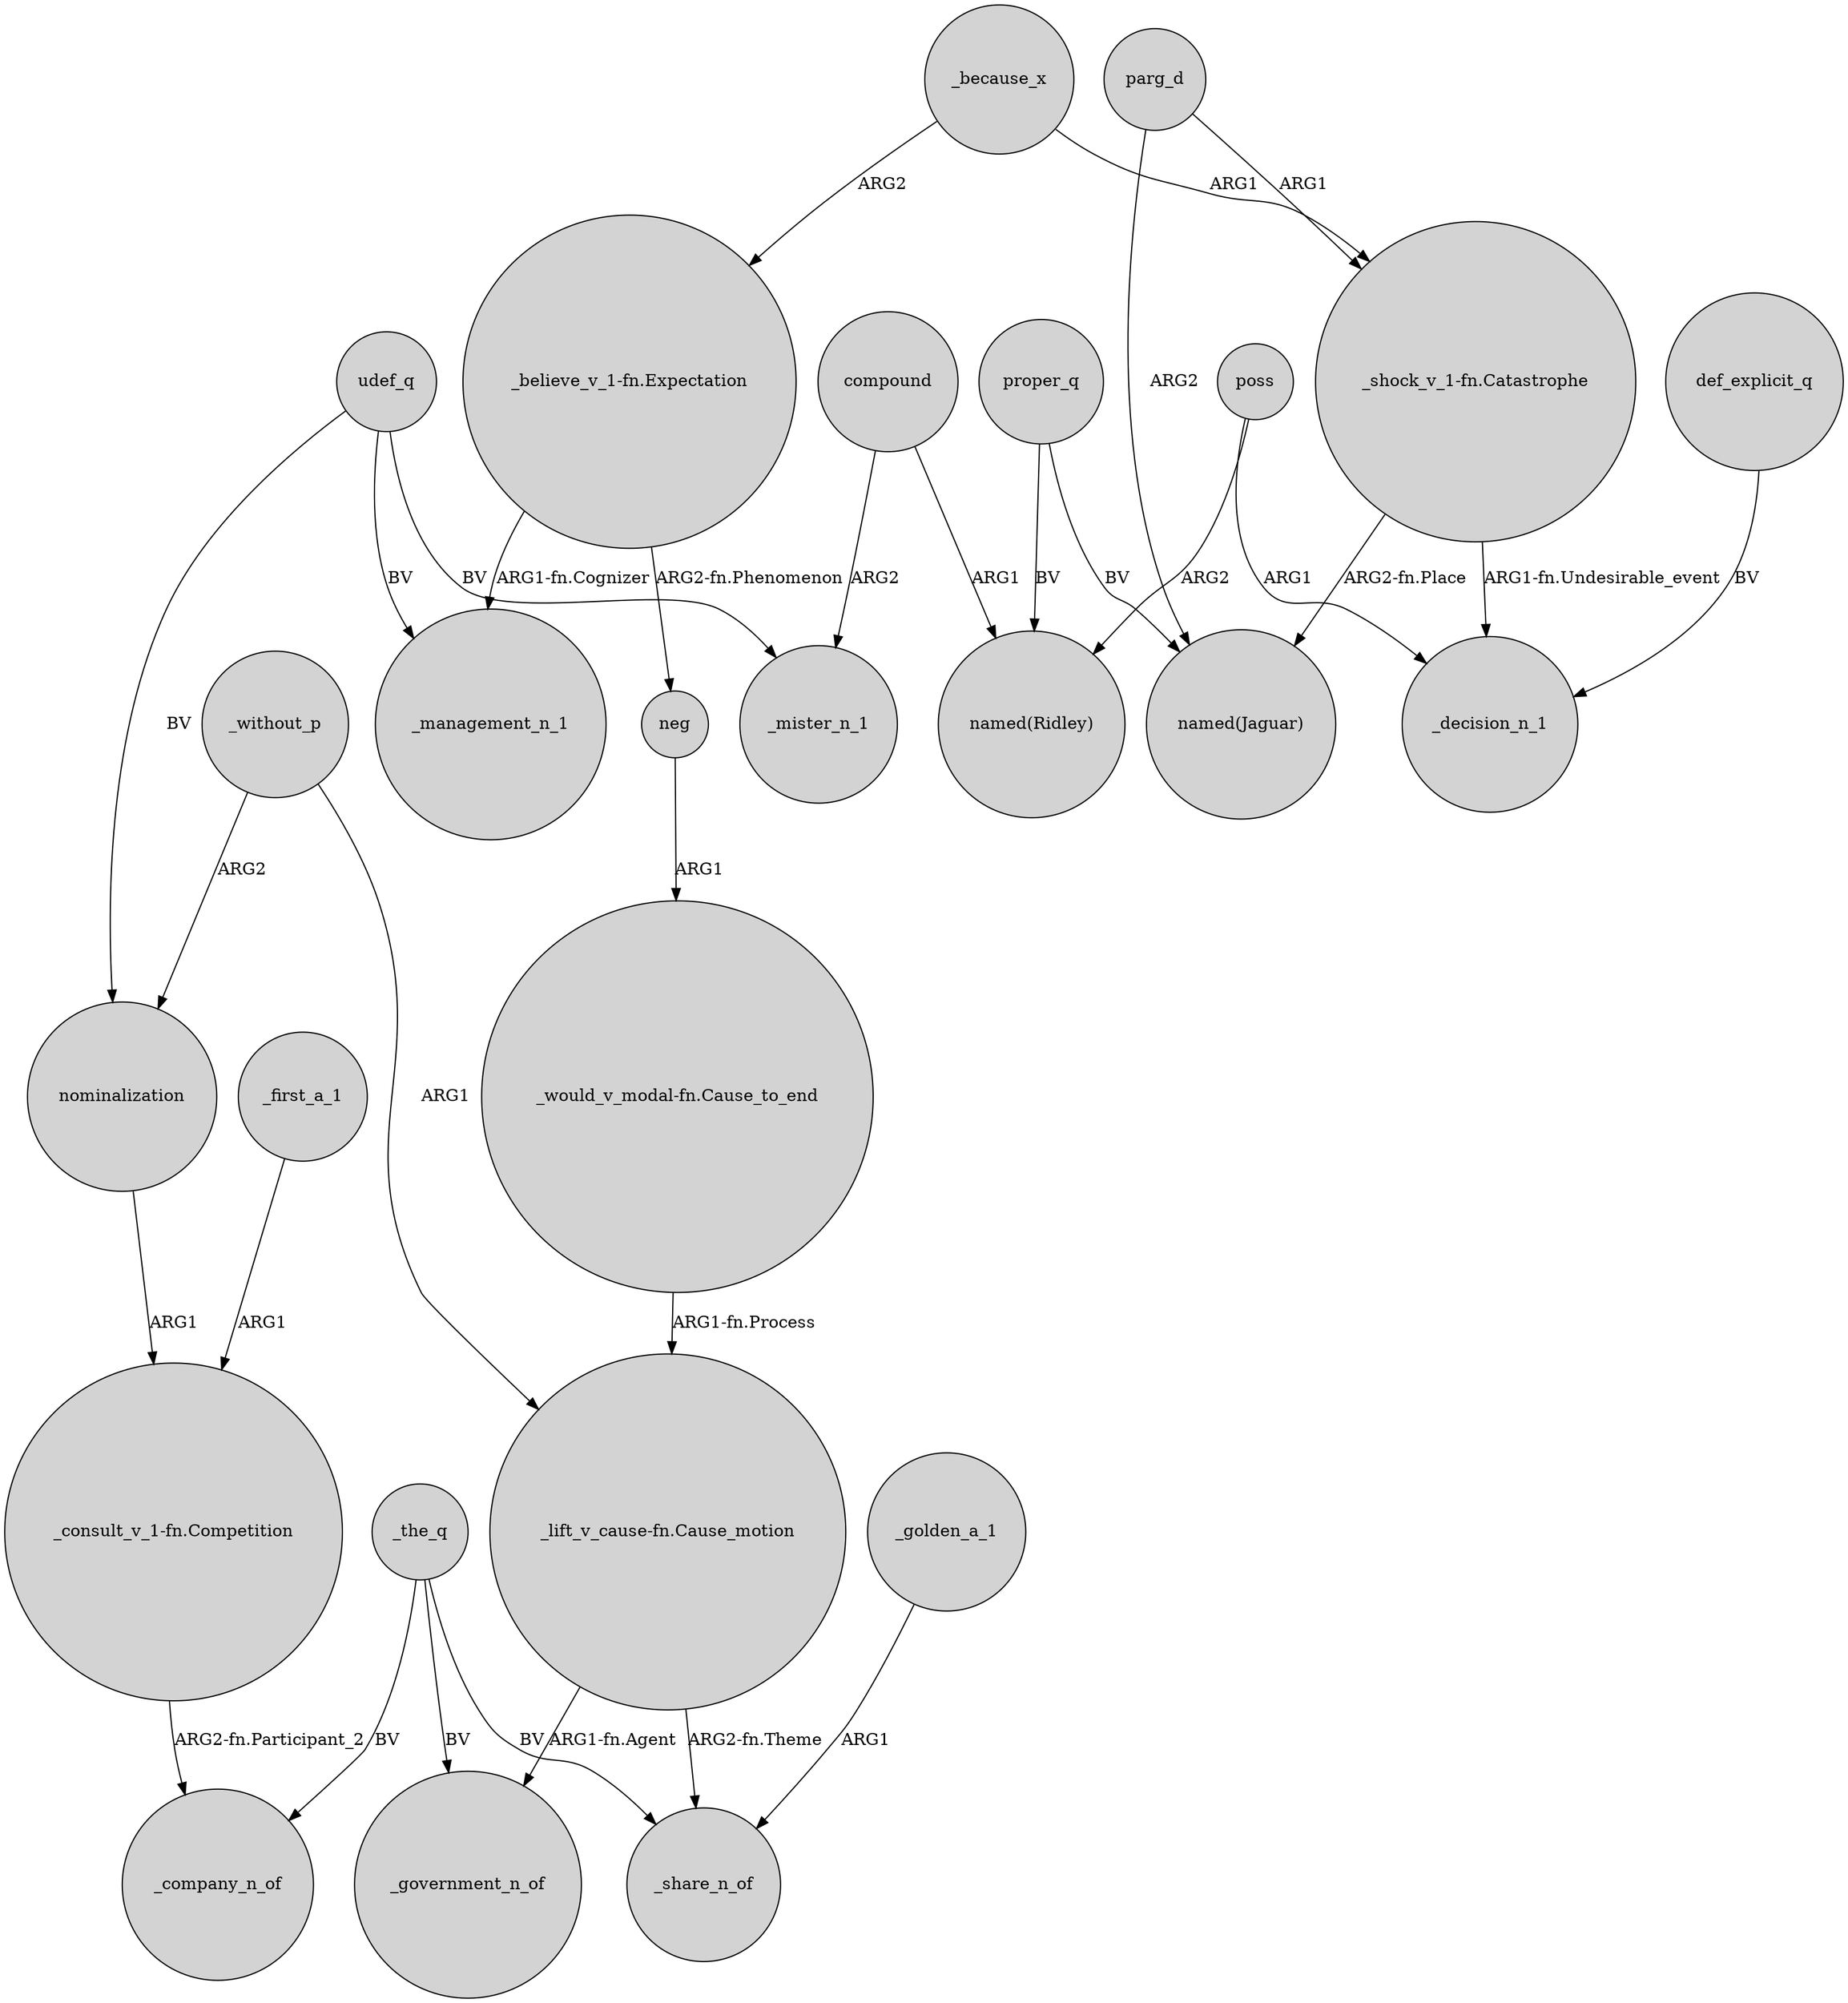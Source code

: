 digraph {
	node [shape=circle style=filled]
	_first_a_1 -> "_consult_v_1-fn.Competition" [label=ARG1]
	proper_q -> "named(Ridley)" [label=BV]
	compound -> _mister_n_1 [label=ARG2]
	parg_d -> "_shock_v_1-fn.Catastrophe" [label=ARG1]
	udef_q -> nominalization [label=BV]
	_the_q -> _share_n_of [label=BV]
	def_explicit_q -> _decision_n_1 [label=BV]
	compound -> "named(Ridley)" [label=ARG1]
	"_shock_v_1-fn.Catastrophe" -> _decision_n_1 [label="ARG1-fn.Undesirable_event"]
	parg_d -> "named(Jaguar)" [label=ARG2]
	poss -> _decision_n_1 [label=ARG1]
	udef_q -> _mister_n_1 [label=BV]
	udef_q -> _management_n_1 [label=BV]
	poss -> "named(Ridley)" [label=ARG2]
	"_believe_v_1-fn.Expectation" -> _management_n_1 [label="ARG1-fn.Cognizer"]
	_golden_a_1 -> _share_n_of [label=ARG1]
	nominalization -> "_consult_v_1-fn.Competition" [label=ARG1]
	"_believe_v_1-fn.Expectation" -> neg [label="ARG2-fn.Phenomenon"]
	proper_q -> "named(Jaguar)" [label=BV]
	"_lift_v_cause-fn.Cause_motion" -> _share_n_of [label="ARG2-fn.Theme"]
	_the_q -> _government_n_of [label=BV]
	"_consult_v_1-fn.Competition" -> _company_n_of [label="ARG2-fn.Participant_2"]
	neg -> "_would_v_modal-fn.Cause_to_end" [label=ARG1]
	"_shock_v_1-fn.Catastrophe" -> "named(Jaguar)" [label="ARG2-fn.Place"]
	_without_p -> "_lift_v_cause-fn.Cause_motion" [label=ARG1]
	_because_x -> "_believe_v_1-fn.Expectation" [label=ARG2]
	_the_q -> _company_n_of [label=BV]
	_because_x -> "_shock_v_1-fn.Catastrophe" [label=ARG1]
	"_would_v_modal-fn.Cause_to_end" -> "_lift_v_cause-fn.Cause_motion" [label="ARG1-fn.Process"]
	_without_p -> nominalization [label=ARG2]
	"_lift_v_cause-fn.Cause_motion" -> _government_n_of [label="ARG1-fn.Agent"]
}
